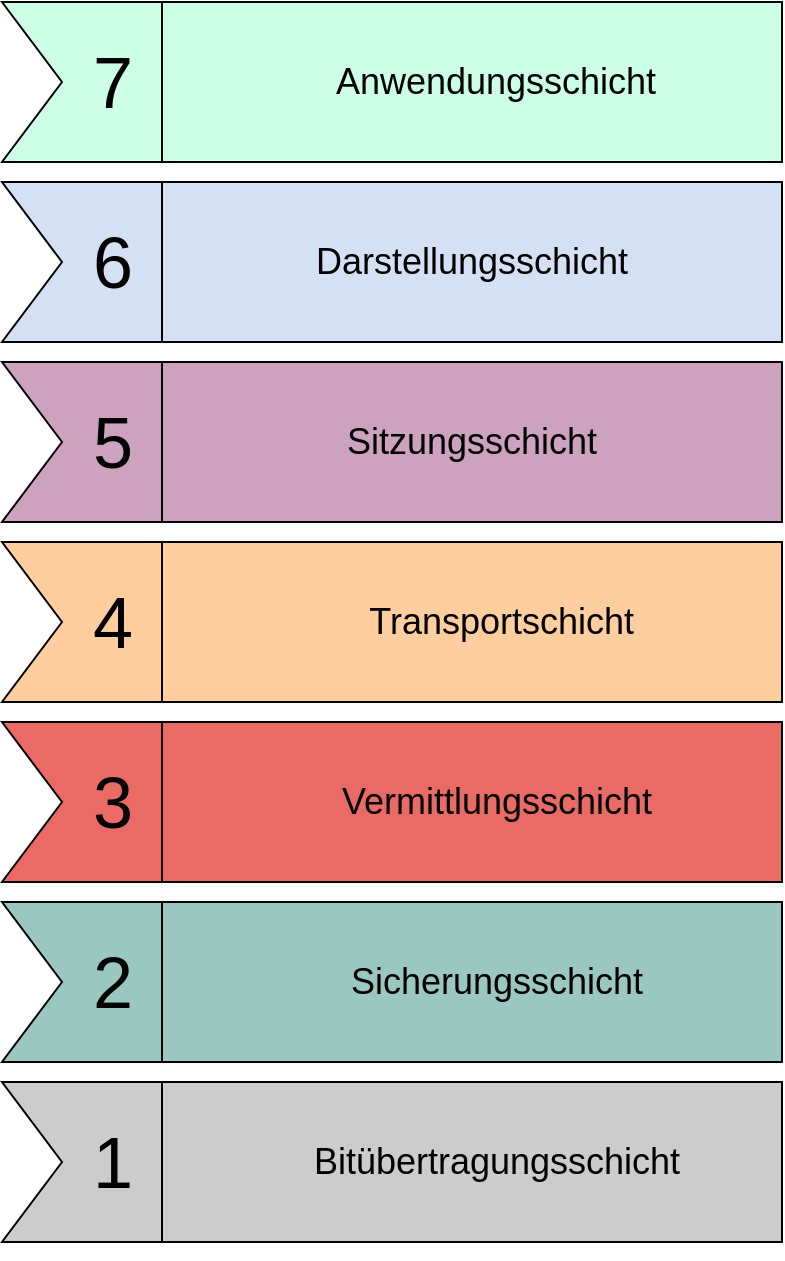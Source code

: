 <mxfile version="14.8.6" type="device"><diagram id="aVSR4wGBHLnf4CSFR9hQ" name="Page-1"><mxGraphModel dx="1422" dy="857" grid="1" gridSize="10" guides="1" tooltips="1" connect="1" arrows="1" fold="1" page="1" pageScale="1" pageWidth="827" pageHeight="1169" math="0" shadow="0"><root><mxCell id="0"/><mxCell id="1" parent="0"/><mxCell id="0zxN1xuOa8ofYohp8fcp-1" style="edgeStyle=orthogonalEdgeStyle;rounded=0;orthogonalLoop=1;jettySize=auto;html=1;exitX=0;exitY=0;exitDx=40;exitDy=80;exitPerimeter=0;" edge="1" parent="1" source="0zxN1xuOa8ofYohp8fcp-2"><mxGeometry relative="1" as="geometry"><mxPoint x="130" y="690" as="targetPoint"/></mxGeometry></mxCell><mxCell id="0zxN1xuOa8ofYohp8fcp-2" value="&lt;font style=&quot;font-size: 36px&quot;&gt;1&lt;/font&gt;" style="html=1;shadow=0;dashed=0;align=center;verticalAlign=middle;shape=mxgraph.arrows2.arrow;dy=0;dx=30;notch=30;fillColor=#CCCCCC;" vertex="1" parent="1"><mxGeometry x="80" y="620" width="110" height="80" as="geometry"/></mxCell><mxCell id="0zxN1xuOa8ofYohp8fcp-3" value="&lt;font style=&quot;font-size: 36px&quot;&gt;2&lt;/font&gt;" style="html=1;shadow=0;dashed=0;align=center;verticalAlign=middle;shape=mxgraph.arrows2.arrow;dy=0;dx=30;notch=30;fillColor=#9AC7BF;" vertex="1" parent="1"><mxGeometry x="80" y="530" width="110" height="80" as="geometry"/></mxCell><mxCell id="0zxN1xuOa8ofYohp8fcp-4" value="&lt;font style=&quot;font-size: 36px&quot;&gt;3&lt;/font&gt;" style="html=1;shadow=0;dashed=0;align=center;verticalAlign=middle;shape=mxgraph.arrows2.arrow;dy=0;dx=30;notch=30;fillColor=#EA6B66;" vertex="1" parent="1"><mxGeometry x="80" y="440" width="110" height="80" as="geometry"/></mxCell><mxCell id="0zxN1xuOa8ofYohp8fcp-5" value="&lt;font style=&quot;font-size: 36px&quot;&gt;4&lt;/font&gt;" style="html=1;shadow=0;dashed=0;align=center;verticalAlign=middle;shape=mxgraph.arrows2.arrow;dy=0;dx=30;notch=30;fillColor=#FFCE9F;" vertex="1" parent="1"><mxGeometry x="80" y="350" width="110" height="80" as="geometry"/></mxCell><mxCell id="0zxN1xuOa8ofYohp8fcp-6" value="&lt;font style=&quot;font-size: 36px&quot;&gt;5&lt;/font&gt;" style="html=1;shadow=0;dashed=0;align=center;verticalAlign=middle;shape=mxgraph.arrows2.arrow;dy=0;dx=30;notch=30;fillColor=#CDA2BE;" vertex="1" parent="1"><mxGeometry x="80" y="260" width="110" height="80" as="geometry"/></mxCell><mxCell id="0zxN1xuOa8ofYohp8fcp-7" value="&lt;font style=&quot;font-size: 36px&quot;&gt;6&lt;/font&gt;" style="html=1;shadow=0;dashed=0;align=center;verticalAlign=middle;shape=mxgraph.arrows2.arrow;dy=0;dx=30;notch=30;fillColor=#D4E1F5;" vertex="1" parent="1"><mxGeometry x="80" y="170" width="110" height="80" as="geometry"/></mxCell><mxCell id="0zxN1xuOa8ofYohp8fcp-8" value="&lt;font style=&quot;font-size: 36px&quot;&gt;7&lt;/font&gt;" style="html=1;shadow=0;dashed=0;align=center;verticalAlign=middle;shape=mxgraph.arrows2.arrow;dy=0;dx=30;notch=30;fillColor=#CCFFE6;" vertex="1" parent="1"><mxGeometry x="80" y="80" width="110" height="80" as="geometry"/></mxCell><mxCell id="0zxN1xuOa8ofYohp8fcp-9" value="&lt;div align=&quot;center&quot;&gt;&lt;font style=&quot;font-size: 18px&quot;&gt;Darstellungsschicht&lt;/font&gt;&lt;/div&gt;" style="rounded=0;whiteSpace=wrap;html=1;fillColor=#D4E1F5;align=center;" vertex="1" parent="1"><mxGeometry x="160" y="170" width="310" height="80" as="geometry"/></mxCell><mxCell id="0zxN1xuOa8ofYohp8fcp-10" value="&lt;div align=&quot;center&quot;&gt;&lt;font style=&quot;font-size: 18px&quot;&gt;&amp;nbsp;&amp;nbsp;&amp;nbsp;&amp;nbsp; Anwendungsschicht&lt;/font&gt;&lt;/div&gt;" style="rounded=0;whiteSpace=wrap;html=1;strokeColor=#000000;fillColor=#CCFFE6;align=center;" vertex="1" parent="1"><mxGeometry x="160" y="80" width="310" height="80" as="geometry"/></mxCell><mxCell id="0zxN1xuOa8ofYohp8fcp-11" value="&lt;div align=&quot;center&quot;&gt;&lt;span style=&quot;font-size: 18px&quot;&gt;Sitzungsschicht&lt;/span&gt;&lt;/div&gt;" style="rounded=0;whiteSpace=wrap;html=1;fillColor=#CDA2BE;strokeColor=#000000;align=center;" vertex="1" parent="1"><mxGeometry x="160" y="260" width="310" height="80" as="geometry"/></mxCell><mxCell id="0zxN1xuOa8ofYohp8fcp-12" value="&lt;div align=&quot;center&quot;&gt;&lt;font style=&quot;font-size: 18px&quot;&gt;&amp;nbsp;&amp;nbsp;&amp;nbsp;&amp;nbsp;&amp;nbsp; Transportschicht&lt;/font&gt;&lt;/div&gt;" style="rounded=0;whiteSpace=wrap;html=1;fillColor=#FFCE9F;align=center;" vertex="1" parent="1"><mxGeometry x="160" y="350" width="310" height="80" as="geometry"/></mxCell><mxCell id="0zxN1xuOa8ofYohp8fcp-13" value="&lt;div align=&quot;center&quot;&gt;&lt;font style=&quot;font-size: 18px&quot;&gt;&amp;nbsp;&amp;nbsp;&amp;nbsp;&amp;nbsp; &lt;font style=&quot;font-size: 18px&quot;&gt;Vermittlungsschicht&lt;/font&gt;&lt;/font&gt;&lt;/div&gt;" style="rounded=0;whiteSpace=wrap;html=1;fillColor=#EA6B66;align=center;" vertex="1" parent="1"><mxGeometry x="160" y="440" width="310" height="80" as="geometry"/></mxCell><mxCell id="0zxN1xuOa8ofYohp8fcp-14" value="&lt;div align=&quot;center&quot;&gt;&lt;font style=&quot;font-size: 18px&quot;&gt;&amp;nbsp;&amp;nbsp;&amp;nbsp;&amp;nbsp; Sicherungsschicht&lt;/font&gt;&lt;/div&gt;" style="rounded=0;whiteSpace=wrap;html=1;fillColor=#9AC7BF;align=center;" vertex="1" parent="1"><mxGeometry x="160" y="530" width="310" height="80" as="geometry"/></mxCell><mxCell id="0zxN1xuOa8ofYohp8fcp-15" value="&lt;div align=&quot;center&quot;&gt;&lt;font style=&quot;font-size: 18px&quot;&gt;&amp;nbsp;&amp;nbsp;&amp;nbsp;&amp;nbsp; Bitübertragungsschicht&lt;/font&gt;&lt;/div&gt;" style="rounded=0;whiteSpace=wrap;html=1;strokeColor=#000000;fillColor=#CCCCCC;align=center;" vertex="1" parent="1"><mxGeometry x="160" y="620" width="310" height="80" as="geometry"/></mxCell></root></mxGraphModel></diagram></mxfile>